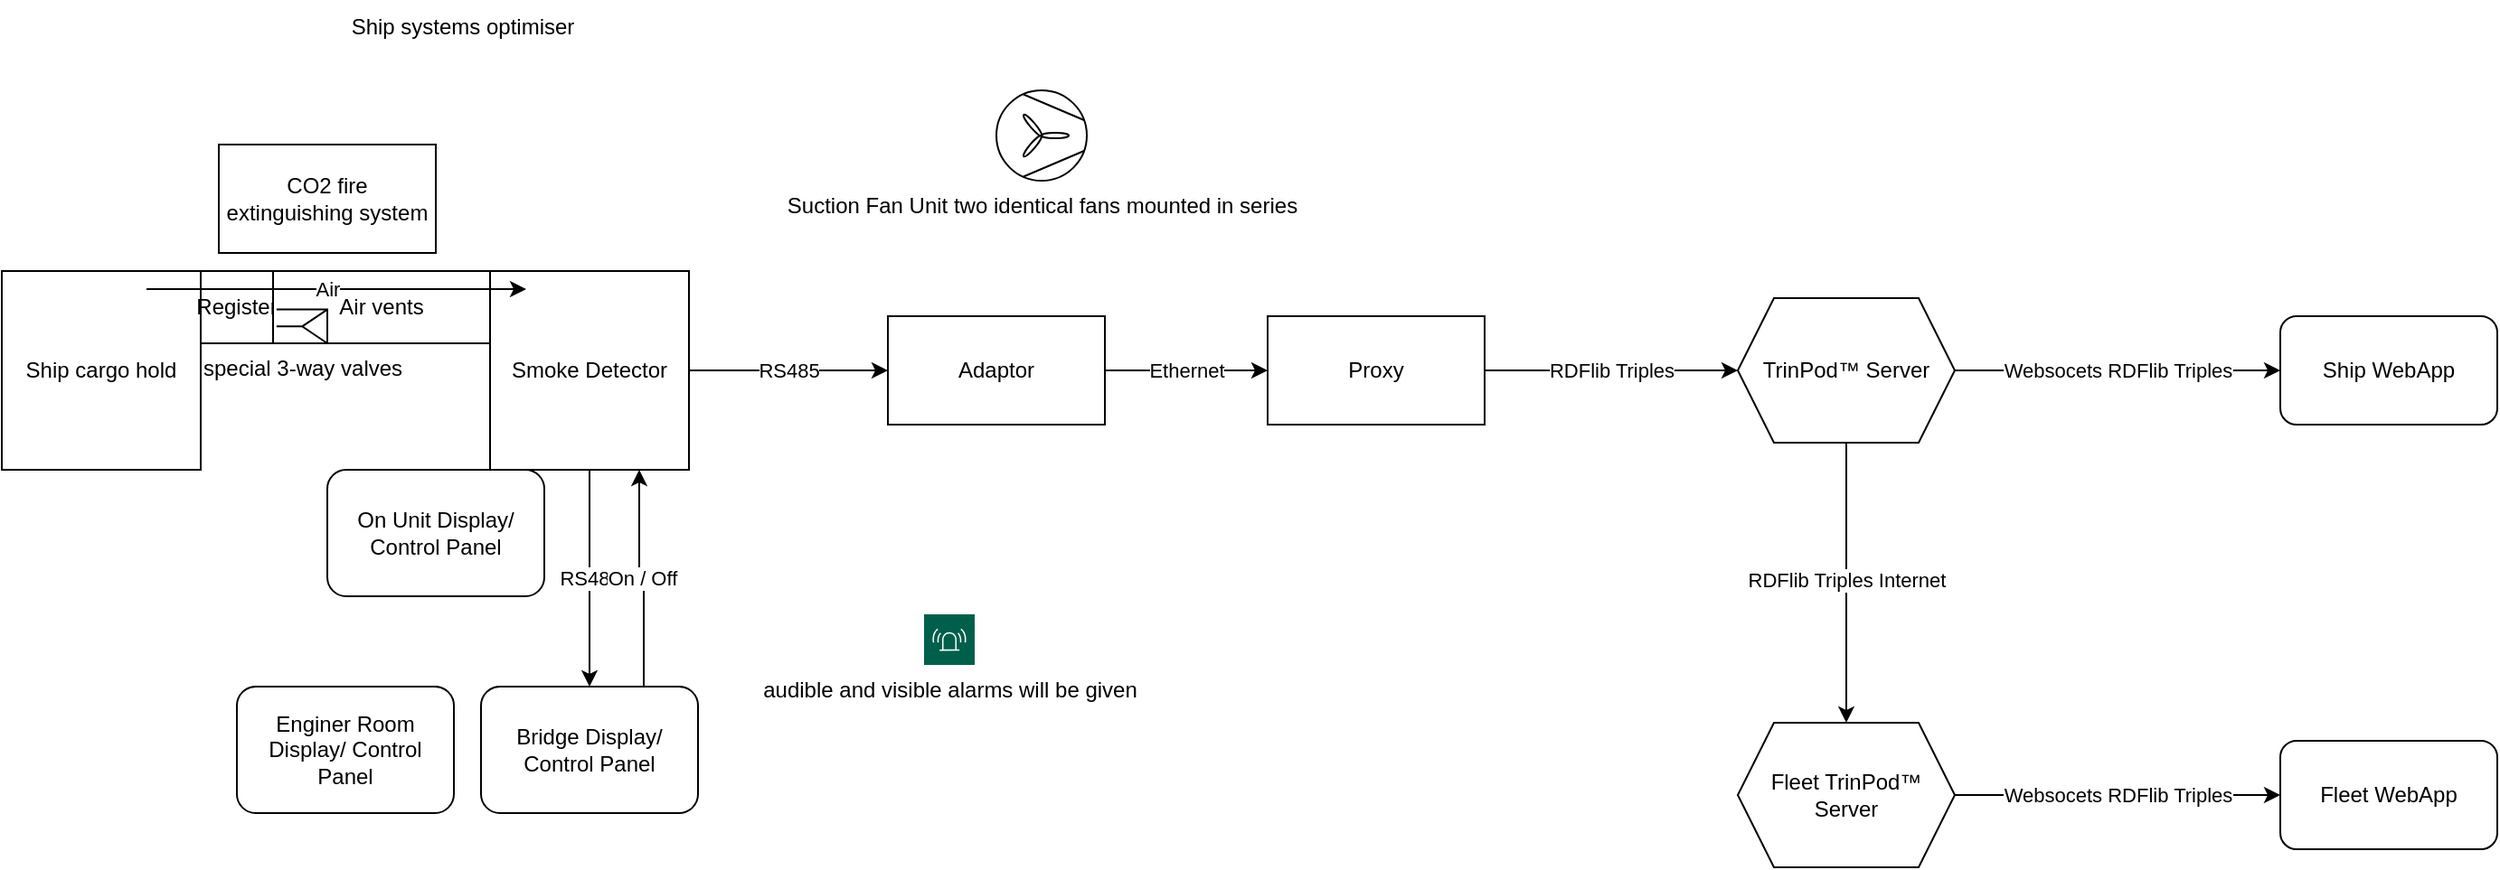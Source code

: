 <mxfile version="23.1.2" type="github">
  <diagram name="Page-1" id="Y0vAsx5ezTW01maDcpaE">
    <mxGraphModel dx="1475" dy="1113" grid="1" gridSize="10" guides="1" tooltips="1" connect="1" arrows="1" fold="1" page="1" pageScale="1" pageWidth="2339" pageHeight="3300" math="0" shadow="0">
      <root>
        <mxCell id="0" />
        <mxCell id="1" value="Ports and Connectors" parent="0" />
        <mxCell id="oriv23ejQ34eOIF7qntC-1" value="Ship&amp;nbsp;cargo hold" style="whiteSpace=wrap;html=1;aspect=fixed;" parent="1" vertex="1">
          <mxGeometry x="50" y="250" width="110" height="110" as="geometry" />
        </mxCell>
        <mxCell id="oriv23ejQ34eOIF7qntC-2" value="Register" style="whiteSpace=wrap;html=1;aspect=fixed;" parent="1" vertex="1">
          <mxGeometry x="160" y="250" width="40" height="40" as="geometry" />
        </mxCell>
        <mxCell id="oriv23ejQ34eOIF7qntC-3" value="Air vents" style="rounded=0;whiteSpace=wrap;html=1;" parent="1" vertex="1">
          <mxGeometry x="200" y="250" width="120" height="40" as="geometry" />
        </mxCell>
        <mxCell id="oriv23ejQ34eOIF7qntC-8" value="RS485" style="edgeStyle=orthogonalEdgeStyle;rounded=0;orthogonalLoop=1;jettySize=auto;html=1;" parent="1" source="oriv23ejQ34eOIF7qntC-4" target="oriv23ejQ34eOIF7qntC-7" edge="1">
          <mxGeometry relative="1" as="geometry" />
        </mxCell>
        <mxCell id="oriv23ejQ34eOIF7qntC-14" value="RS485" style="edgeStyle=orthogonalEdgeStyle;rounded=0;orthogonalLoop=1;jettySize=auto;html=1;entryX=0.5;entryY=0;entryDx=0;entryDy=0;" parent="1" source="oriv23ejQ34eOIF7qntC-4" target="oriv23ejQ34eOIF7qntC-30" edge="1">
          <mxGeometry relative="1" as="geometry">
            <mxPoint x="375" y="465" as="targetPoint" />
          </mxGeometry>
        </mxCell>
        <mxCell id="oriv23ejQ34eOIF7qntC-4" value="Smoke Detector" style="whiteSpace=wrap;html=1;aspect=fixed;" parent="1" vertex="1">
          <mxGeometry x="320" y="250" width="110" height="110" as="geometry" />
        </mxCell>
        <mxCell id="oriv23ejQ34eOIF7qntC-6" value="Air" style="endArrow=classic;html=1;rounded=0;" parent="1" edge="1">
          <mxGeometry x="-0.048" width="50" height="50" relative="1" as="geometry">
            <mxPoint x="130" y="260" as="sourcePoint" />
            <mxPoint x="340" y="260" as="targetPoint" />
            <mxPoint as="offset" />
          </mxGeometry>
        </mxCell>
        <mxCell id="0cYp9eGCAT91XubLjyGx-4" value="Ethernet" style="edgeStyle=orthogonalEdgeStyle;rounded=0;orthogonalLoop=1;jettySize=auto;html=1;" parent="1" source="oriv23ejQ34eOIF7qntC-7" target="0cYp9eGCAT91XubLjyGx-3" edge="1">
          <mxGeometry relative="1" as="geometry" />
        </mxCell>
        <mxCell id="oriv23ejQ34eOIF7qntC-7" value="Adaptor" style="whiteSpace=wrap;html=1;" parent="1" vertex="1">
          <mxGeometry x="540" y="275" width="120" height="60" as="geometry" />
        </mxCell>
        <mxCell id="oriv23ejQ34eOIF7qntC-12" value="RDFlib Triples" style="edgeStyle=orthogonalEdgeStyle;rounded=0;orthogonalLoop=1;jettySize=auto;html=1;" parent="1" source="0cYp9eGCAT91XubLjyGx-3" target="oriv23ejQ34eOIF7qntC-11" edge="1">
          <mxGeometry relative="1" as="geometry">
            <mxPoint x="910" y="310" as="sourcePoint" />
          </mxGeometry>
        </mxCell>
        <mxCell id="oriv23ejQ34eOIF7qntC-20" value="Websocets RDFlib Triples" style="edgeStyle=orthogonalEdgeStyle;rounded=0;orthogonalLoop=1;jettySize=auto;html=1;" parent="1" source="oriv23ejQ34eOIF7qntC-11" target="oriv23ejQ34eOIF7qntC-16" edge="1">
          <mxGeometry relative="1" as="geometry">
            <mxPoint as="offset" />
          </mxGeometry>
        </mxCell>
        <mxCell id="oriv23ejQ34eOIF7qntC-24" value="" style="edgeStyle=orthogonalEdgeStyle;rounded=0;orthogonalLoop=1;jettySize=auto;html=1;" parent="1" source="oriv23ejQ34eOIF7qntC-11" target="oriv23ejQ34eOIF7qntC-23" edge="1">
          <mxGeometry relative="1" as="geometry" />
        </mxCell>
        <mxCell id="oriv23ejQ34eOIF7qntC-25" value="RDFlib Triples Internet" style="edgeLabel;html=1;align=center;verticalAlign=middle;resizable=0;points=[];" parent="oriv23ejQ34eOIF7qntC-24" vertex="1" connectable="0">
          <mxGeometry x="-0.025" relative="1" as="geometry">
            <mxPoint as="offset" />
          </mxGeometry>
        </mxCell>
        <mxCell id="oriv23ejQ34eOIF7qntC-11" value="TrinPod™ Server" style="shape=hexagon;perimeter=hexagonPerimeter2;whiteSpace=wrap;html=1;fixedSize=1;" parent="1" vertex="1">
          <mxGeometry x="1010" y="265" width="120" height="80" as="geometry" />
        </mxCell>
        <mxCell id="oriv23ejQ34eOIF7qntC-16" value="Ship WebApp" style="rounded=1;whiteSpace=wrap;html=1;" parent="1" vertex="1">
          <mxGeometry x="1310" y="275" width="120" height="60" as="geometry" />
        </mxCell>
        <mxCell id="oriv23ejQ34eOIF7qntC-23" value="Fleet TrinPod™ Server" style="shape=hexagon;perimeter=hexagonPerimeter2;whiteSpace=wrap;html=1;fixedSize=1;" parent="1" vertex="1">
          <mxGeometry x="1010" y="500" width="120" height="80" as="geometry" />
        </mxCell>
        <mxCell id="oriv23ejQ34eOIF7qntC-26" value="Websocets RDFlib Triples" style="edgeStyle=orthogonalEdgeStyle;rounded=0;orthogonalLoop=1;jettySize=auto;html=1;exitX=1;exitY=0.5;exitDx=0;exitDy=0;" parent="1" source="oriv23ejQ34eOIF7qntC-23" target="oriv23ejQ34eOIF7qntC-27" edge="1">
          <mxGeometry relative="1" as="geometry">
            <mxPoint x="1130" y="530" as="sourcePoint" />
            <mxPoint as="offset" />
          </mxGeometry>
        </mxCell>
        <mxCell id="oriv23ejQ34eOIF7qntC-27" value="Fleet WebApp" style="rounded=1;whiteSpace=wrap;html=1;" parent="1" vertex="1">
          <mxGeometry x="1310" y="510" width="120" height="60" as="geometry" />
        </mxCell>
        <mxCell id="0cYp9eGCAT91XubLjyGx-1" value="On / Off" style="edgeStyle=orthogonalEdgeStyle;rounded=0;orthogonalLoop=1;jettySize=auto;html=1;exitX=0.75;exitY=0;exitDx=0;exitDy=0;entryX=0.75;entryY=1;entryDx=0;entryDy=0;" parent="1" source="oriv23ejQ34eOIF7qntC-30" target="oriv23ejQ34eOIF7qntC-4" edge="1">
          <mxGeometry relative="1" as="geometry" />
        </mxCell>
        <mxCell id="oriv23ejQ34eOIF7qntC-30" value="Bridge Display/ Control Panel" style="rounded=1;whiteSpace=wrap;html=1;" parent="1" vertex="1">
          <mxGeometry x="315" y="480" width="120" height="70" as="geometry" />
        </mxCell>
        <mxCell id="0cYp9eGCAT91XubLjyGx-3" value="Proxy" style="whiteSpace=wrap;html=1;" parent="1" vertex="1">
          <mxGeometry x="750" y="275" width="120" height="60" as="geometry" />
        </mxCell>
        <mxCell id="W0jqy3Lbwt0PnIEyNUGf-1" value="Ship systems optimiser" style="text;html=1;strokeColor=none;fillColor=none;align=center;verticalAlign=middle;whiteSpace=wrap;rounded=0;" parent="1" vertex="1">
          <mxGeometry x="140" y="100" width="330" height="30" as="geometry" />
        </mxCell>
        <mxCell id="W0jqy3Lbwt0PnIEyNUGf-2" value="Suction Fan Unit&amp;nbsp;two identical fans mounted in series" style="verticalLabelPosition=bottom;outlineConnect=0;align=center;dashed=0;html=1;verticalAlign=top;shape=mxgraph.pid2misc.fan;fanType=common" parent="1" vertex="1">
          <mxGeometry x="600" y="150" width="50" height="50" as="geometry" />
        </mxCell>
        <mxCell id="W0jqy3Lbwt0PnIEyNUGf-3" value="audible and visible alarms will be given" style="sketch=0;pointerEvents=1;shadow=0;dashed=0;html=1;strokeColor=none;fillColor=#005F4B;labelPosition=center;verticalLabelPosition=bottom;verticalAlign=top;align=center;outlineConnect=0;shape=mxgraph.veeam2.alarm;" parent="1" vertex="1">
          <mxGeometry x="560" y="440" width="28.0" height="28.0" as="geometry" />
        </mxCell>
        <mxCell id="W0jqy3Lbwt0PnIEyNUGf-5" value="On Unit Display/ Control Panel" style="rounded=1;whiteSpace=wrap;html=1;" parent="1" vertex="1">
          <mxGeometry x="230" y="360" width="120" height="70" as="geometry" />
        </mxCell>
        <mxCell id="W0jqy3Lbwt0PnIEyNUGf-6" value="Enginer Room Display/ Control Panel" style="rounded=1;whiteSpace=wrap;html=1;" parent="1" vertex="1">
          <mxGeometry x="180" y="480" width="120" height="70" as="geometry" />
        </mxCell>
        <mxCell id="W0jqy3Lbwt0PnIEyNUGf-7" value="CO2 fire extinguishing system" style="rounded=0;whiteSpace=wrap;html=1;" parent="1" vertex="1">
          <mxGeometry x="170" y="180" width="120" height="60" as="geometry" />
        </mxCell>
        <mxCell id="W0jqy3Lbwt0PnIEyNUGf-8" value="special 3-way valves" style="verticalLabelPosition=bottom;aspect=fixed;html=1;verticalAlign=top;fillColor=strokeColor;align=center;outlineConnect=0;shape=mxgraph.fluid_power.x10080;points=[[0,0,0],[0,0.5,0],[0,1,0],[1,0,0],[1,0.5,0],[1,1,0]]" parent="1" vertex="1">
          <mxGeometry x="201.92" y="271.3" width="28.08" height="18.7" as="geometry" />
        </mxCell>
        <mxCell id="0cYp9eGCAT91XubLjyGx-9" value="Electricity" parent="0" visible="0" />
        <mxCell id="oriv23ejQ34eOIF7qntC-5" value="Electricity" style="endArrow=classic;html=1;rounded=0;" parent="0cYp9eGCAT91XubLjyGx-9" edge="1">
          <mxGeometry x="1" y="-332" width="50" height="50" relative="1" as="geometry">
            <mxPoint x="270" y="410" as="sourcePoint" />
            <mxPoint x="340" y="340" as="targetPoint" />
            <mxPoint x="85" y="-145" as="offset" />
          </mxGeometry>
        </mxCell>
        <mxCell id="0cYp9eGCAT91XubLjyGx-2" value="Electricity" style="endArrow=classic;html=1;rounded=0;entryX=0.375;entryY=0.286;entryDx=0;entryDy=0;entryPerimeter=0;" parent="0cYp9eGCAT91XubLjyGx-9" target="oriv23ejQ34eOIF7qntC-30" edge="1">
          <mxGeometry x="-0.125" y="7" width="50" height="50" relative="1" as="geometry">
            <mxPoint x="280" y="420" as="sourcePoint" />
            <mxPoint x="350" y="350" as="targetPoint" />
            <mxPoint as="offset" />
          </mxGeometry>
        </mxCell>
        <mxCell id="0cYp9eGCAT91XubLjyGx-10" value="Boxes" parent="0" />
      </root>
    </mxGraphModel>
  </diagram>
</mxfile>
